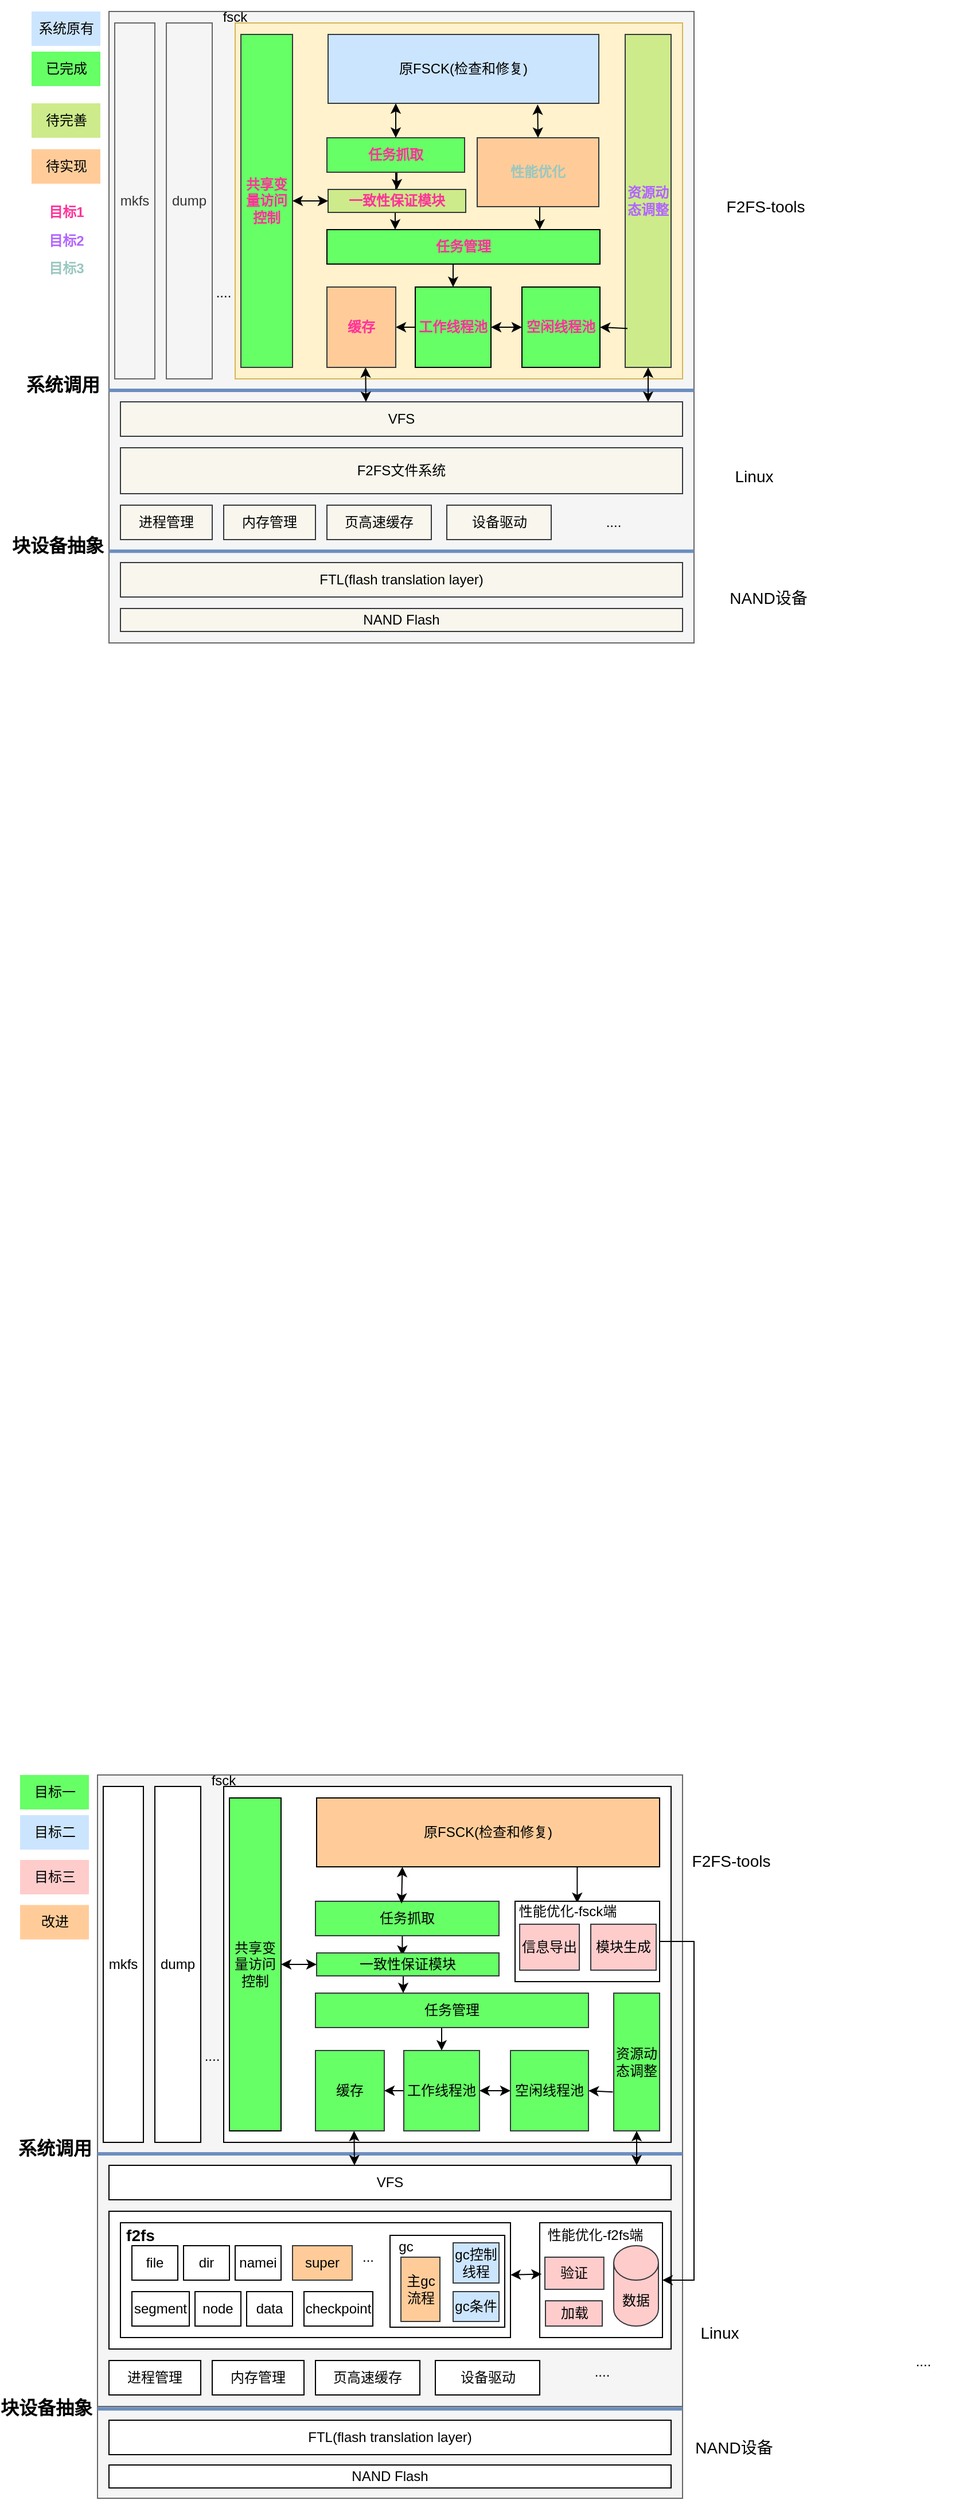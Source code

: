 <mxfile version="21.6.5" type="device">
  <diagram name="第 1 页" id="VTUkEO_UQAFqfw7q6bWO">
    <mxGraphModel dx="1418" dy="-349" grid="0" gridSize="10" guides="1" tooltips="1" connect="1" arrows="1" fold="1" page="1" pageScale="1" pageWidth="827" pageHeight="1169" math="0" shadow="0">
      <root>
        <mxCell id="0" />
        <mxCell id="1" parent="0" />
        <mxCell id="MNF7uUWkkhBH7P5a3Kn4-1" value="" style="rounded=0;whiteSpace=wrap;html=1;fillColor=#f5f5f5;fontColor=#333333;strokeColor=#666666;" parent="1" vertex="1">
          <mxGeometry x="100" y="1675" width="510" height="79" as="geometry" />
        </mxCell>
        <mxCell id="MNF7uUWkkhBH7P5a3Kn4-2" value="" style="rounded=0;whiteSpace=wrap;html=1;fillColor=#f5f5f5;fontColor=#333333;strokeColor=#666666;" parent="1" vertex="1">
          <mxGeometry x="100" y="1204" width="510" height="330" as="geometry" />
        </mxCell>
        <mxCell id="MNF7uUWkkhBH7P5a3Kn4-3" value="" style="rounded=0;whiteSpace=wrap;html=1;fillColor=#f5f5f5;strokeColor=#666666;fontColor=#333333;" parent="1" vertex="1">
          <mxGeometry x="100" y="1534" width="510" height="141" as="geometry" />
        </mxCell>
        <mxCell id="MNF7uUWkkhBH7P5a3Kn4-4" value="NAND Flash" style="rounded=0;whiteSpace=wrap;html=1;fillColor=#f9f7ed;strokeColor=#36393d;" parent="1" vertex="1">
          <mxGeometry x="110" y="1724" width="490" height="20" as="geometry" />
        </mxCell>
        <mxCell id="MNF7uUWkkhBH7P5a3Kn4-5" value="FTL(flash translation layer)" style="rounded=0;whiteSpace=wrap;html=1;fillColor=#f9f7ed;strokeColor=#36393d;" parent="1" vertex="1">
          <mxGeometry x="110" y="1684" width="490" height="30" as="geometry" />
        </mxCell>
        <mxCell id="MNF7uUWkkhBH7P5a3Kn4-6" value="Linux" style="text;html=1;strokeColor=none;fillColor=none;align=center;verticalAlign=middle;whiteSpace=wrap;rounded=0;fontSize=14;labelBorderColor=none;" parent="1" vertex="1">
          <mxGeometry x="630" y="1594" width="65" height="30" as="geometry" />
        </mxCell>
        <mxCell id="MNF7uUWkkhBH7P5a3Kn4-7" value="进程管理" style="rounded=0;whiteSpace=wrap;html=1;fillColor=#f9f7ed;strokeColor=#36393d;" parent="1" vertex="1">
          <mxGeometry x="110" y="1634" width="80" height="30" as="geometry" />
        </mxCell>
        <mxCell id="MNF7uUWkkhBH7P5a3Kn4-8" value="内存管理" style="rounded=0;whiteSpace=wrap;html=1;fillColor=#f9f7ed;strokeColor=#36393d;" parent="1" vertex="1">
          <mxGeometry x="200" y="1634" width="80" height="30" as="geometry" />
        </mxCell>
        <mxCell id="MNF7uUWkkhBH7P5a3Kn4-9" value="页高速缓存" style="rounded=0;whiteSpace=wrap;html=1;fillColor=#f9f7ed;strokeColor=#36393d;" parent="1" vertex="1">
          <mxGeometry x="290" y="1634" width="91" height="30" as="geometry" />
        </mxCell>
        <mxCell id="MNF7uUWkkhBH7P5a3Kn4-10" value="...." style="text;html=1;strokeColor=none;fillColor=none;align=center;verticalAlign=middle;whiteSpace=wrap;rounded=0;" parent="1" vertex="1">
          <mxGeometry x="510" y="1634" width="60" height="30" as="geometry" />
        </mxCell>
        <mxCell id="MNF7uUWkkhBH7P5a3Kn4-11" value="F2FS文件系统" style="rounded=0;whiteSpace=wrap;html=1;fillColor=#f9f7ed;strokeColor=#36393d;" parent="1" vertex="1">
          <mxGeometry x="110" y="1584" width="490" height="40" as="geometry" />
        </mxCell>
        <mxCell id="MNF7uUWkkhBH7P5a3Kn4-12" value="VFS" style="rounded=0;whiteSpace=wrap;html=1;fillColor=#f9f7ed;strokeColor=#36393d;" parent="1" vertex="1">
          <mxGeometry x="110" y="1544" width="490" height="30" as="geometry" />
        </mxCell>
        <mxCell id="MNF7uUWkkhBH7P5a3Kn4-13" value="块设备抽象" style="text;html=1;align=center;verticalAlign=middle;rounded=0;fontSize=16;fontStyle=1" parent="1" vertex="1">
          <mxGeometry x="20" y="1654" width="70" height="30" as="geometry" />
        </mxCell>
        <mxCell id="MNF7uUWkkhBH7P5a3Kn4-14" value="" style="endArrow=none;html=1;rounded=0;exitX=0;exitY=0;exitDx=0;exitDy=0;strokeWidth=3;entryX=1;entryY=0;entryDx=0;entryDy=0;fillColor=#dae8fc;strokeColor=#6c8ebf;fontColor=#fff2cc;" parent="1" target="MNF7uUWkkhBH7P5a3Kn4-3" edge="1">
          <mxGeometry width="50" height="50" relative="1" as="geometry">
            <mxPoint x="100" y="1534" as="sourcePoint" />
            <mxPoint x="500" y="1534" as="targetPoint" />
          </mxGeometry>
        </mxCell>
        <mxCell id="MNF7uUWkkhBH7P5a3Kn4-15" value="&lt;font style=&quot;font-size: 16px;&quot;&gt;&lt;b&gt;系统调用&lt;/b&gt;&lt;/font&gt;" style="text;html=1;strokeColor=none;fillColor=none;align=center;verticalAlign=middle;whiteSpace=wrap;rounded=0;" parent="1" vertex="1">
          <mxGeometry x="25" y="1514" width="70" height="30" as="geometry" />
        </mxCell>
        <mxCell id="MNF7uUWkkhBH7P5a3Kn4-16" value="dump" style="rounded=0;whiteSpace=wrap;html=1;fillColor=#f5f5f5;fontColor=#333333;strokeColor=#666666;" parent="1" vertex="1">
          <mxGeometry x="150" y="1214" width="40" height="310" as="geometry" />
        </mxCell>
        <mxCell id="MNF7uUWkkhBH7P5a3Kn4-17" value="mkfs" style="rounded=0;whiteSpace=wrap;html=1;fillColor=#f5f5f5;fontColor=#333333;strokeColor=#666666;" parent="1" vertex="1">
          <mxGeometry x="105" y="1214" width="35" height="310" as="geometry" />
        </mxCell>
        <mxCell id="MNF7uUWkkhBH7P5a3Kn4-18" value="" style="rounded=0;whiteSpace=wrap;html=1;fillColor=#fff2cc;strokeColor=#d6b656;" parent="1" vertex="1">
          <mxGeometry x="210" y="1214" width="390" height="310" as="geometry" />
        </mxCell>
        <mxCell id="MNF7uUWkkhBH7P5a3Kn4-19" value="...." style="text;html=1;strokeColor=none;fillColor=none;align=center;verticalAlign=middle;whiteSpace=wrap;rounded=0;" parent="1" vertex="1">
          <mxGeometry x="170" y="1434" width="60" height="30" as="geometry" />
        </mxCell>
        <mxCell id="MNF7uUWkkhBH7P5a3Kn4-20" value="fsck" style="text;html=1;strokeColor=none;fillColor=none;align=center;verticalAlign=middle;whiteSpace=wrap;rounded=0;" parent="1" vertex="1">
          <mxGeometry x="180" y="1194" width="60" height="30" as="geometry" />
        </mxCell>
        <mxCell id="MNF7uUWkkhBH7P5a3Kn4-21" value="F2FS-tools" style="text;html=1;strokeColor=none;fillColor=none;align=center;verticalAlign=middle;whiteSpace=wrap;rounded=0;fontSize=14;labelBackgroundColor=default;" parent="1" vertex="1">
          <mxGeometry x="635" y="1359" width="75" height="30" as="geometry" />
        </mxCell>
        <mxCell id="MNF7uUWkkhBH7P5a3Kn4-22" style="edgeStyle=orthogonalEdgeStyle;rounded=0;orthogonalLoop=1;jettySize=auto;html=1;exitX=0.5;exitY=1;exitDx=0;exitDy=0;entryX=0.5;entryY=0;entryDx=0;entryDy=0;" parent="1" source="MNF7uUWkkhBH7P5a3Kn4-23" target="MNF7uUWkkhBH7P5a3Kn4-26" edge="1">
          <mxGeometry relative="1" as="geometry" />
        </mxCell>
        <mxCell id="MNF7uUWkkhBH7P5a3Kn4-23" value="&lt;font color=&quot;#ff3399&quot;&gt;&lt;b&gt;任务管理&lt;/b&gt;&lt;/font&gt;" style="rounded=0;whiteSpace=wrap;html=1;fillColor=#66FF66;" parent="1" vertex="1">
          <mxGeometry x="290" y="1394" width="238" height="30" as="geometry" />
        </mxCell>
        <mxCell id="MNF7uUWkkhBH7P5a3Kn4-24" style="rounded=0;orthogonalLoop=1;jettySize=auto;html=1;entryX=1;entryY=0.5;entryDx=0;entryDy=0;targetPerimeterSpacing=0;startArrow=classic;startFill=1;exitX=0;exitY=0.5;exitDx=0;exitDy=0;" parent="1" source="MNF7uUWkkhBH7P5a3Kn4-28" target="MNF7uUWkkhBH7P5a3Kn4-26" edge="1">
          <mxGeometry relative="1" as="geometry">
            <mxPoint x="630" y="1614" as="sourcePoint" />
            <Array as="points" />
          </mxGeometry>
        </mxCell>
        <mxCell id="MNF7uUWkkhBH7P5a3Kn4-25" style="edgeStyle=orthogonalEdgeStyle;rounded=0;orthogonalLoop=1;jettySize=auto;html=1;exitX=0;exitY=0.5;exitDx=0;exitDy=0;entryX=1;entryY=0.5;entryDx=0;entryDy=0;" parent="1" source="MNF7uUWkkhBH7P5a3Kn4-26" target="MNF7uUWkkhBH7P5a3Kn4-38" edge="1">
          <mxGeometry relative="1" as="geometry" />
        </mxCell>
        <mxCell id="MNF7uUWkkhBH7P5a3Kn4-26" value="&lt;font color=&quot;#ff3399&quot;&gt;&lt;b&gt;工作线程池&lt;/b&gt;&lt;/font&gt;" style="rounded=0;whiteSpace=wrap;html=1;fillColor=#66FF66;" parent="1" vertex="1">
          <mxGeometry x="367" y="1444" width="66" height="70" as="geometry" />
        </mxCell>
        <mxCell id="MNF7uUWkkhBH7P5a3Kn4-27" value="&lt;font color=&quot;#b266ff&quot;&gt;&lt;b&gt;资源动态调整&lt;/b&gt;&lt;/font&gt;" style="rounded=0;whiteSpace=wrap;html=1;fillColor=#cdeb8b;strokeColor=#36393d;" parent="1" vertex="1">
          <mxGeometry x="550" y="1224" width="40" height="290" as="geometry" />
        </mxCell>
        <mxCell id="MNF7uUWkkhBH7P5a3Kn4-28" value="&lt;font color=&quot;#ff3399&quot;&gt;&lt;b&gt;空闲线程池&lt;/b&gt;&lt;/font&gt;" style="rounded=0;whiteSpace=wrap;html=1;fillColor=#66FF66;" parent="1" vertex="1">
          <mxGeometry x="460" y="1444" width="68" height="70" as="geometry" />
        </mxCell>
        <mxCell id="MNF7uUWkkhBH7P5a3Kn4-29" value="&lt;font color=&quot;#ff3399&quot;&gt;&lt;b&gt;共享变量访问控制&lt;/b&gt;&lt;/font&gt;" style="rounded=0;whiteSpace=wrap;html=1;fillColor=#66FF66;strokeColor=#36393d;" parent="1" vertex="1">
          <mxGeometry x="215" y="1224" width="45" height="290" as="geometry" />
        </mxCell>
        <mxCell id="MNF7uUWkkhBH7P5a3Kn4-30" value="原FSCK(检查和修复)" style="rounded=0;whiteSpace=wrap;html=1;fillColor=#cce5ff;strokeColor=#36393d;" parent="1" vertex="1">
          <mxGeometry x="291" y="1224" width="236" height="60" as="geometry" />
        </mxCell>
        <mxCell id="MNF7uUWkkhBH7P5a3Kn4-31" style="edgeStyle=orthogonalEdgeStyle;rounded=0;orthogonalLoop=1;jettySize=auto;html=1;exitX=0.5;exitY=1;exitDx=0;exitDy=0;" parent="1" source="MNF7uUWkkhBH7P5a3Kn4-33" target="MNF7uUWkkhBH7P5a3Kn4-35" edge="1">
          <mxGeometry relative="1" as="geometry" />
        </mxCell>
        <mxCell id="MNF7uUWkkhBH7P5a3Kn4-32" style="edgeStyle=orthogonalEdgeStyle;rounded=0;orthogonalLoop=1;jettySize=auto;html=1;exitX=0.5;exitY=1;exitDx=0;exitDy=0;entryX=0.5;entryY=0;entryDx=0;entryDy=0;" parent="1" source="MNF7uUWkkhBH7P5a3Kn4-33" target="MNF7uUWkkhBH7P5a3Kn4-35" edge="1">
          <mxGeometry relative="1" as="geometry" />
        </mxCell>
        <mxCell id="MNF7uUWkkhBH7P5a3Kn4-33" value="&lt;font color=&quot;#ff3399&quot;&gt;&lt;b&gt;任务抓取&lt;/b&gt;&lt;/font&gt;" style="rounded=0;whiteSpace=wrap;html=1;fillColor=#66FF66;strokeColor=#36393d;gradientColor=none;" parent="1" vertex="1">
          <mxGeometry x="290" y="1314" width="120" height="30" as="geometry" />
        </mxCell>
        <mxCell id="MNF7uUWkkhBH7P5a3Kn4-34" style="edgeStyle=orthogonalEdgeStyle;rounded=0;orthogonalLoop=1;jettySize=auto;html=1;exitX=0.5;exitY=1;exitDx=0;exitDy=0;entryX=0.25;entryY=0;entryDx=0;entryDy=0;" parent="1" source="MNF7uUWkkhBH7P5a3Kn4-35" target="MNF7uUWkkhBH7P5a3Kn4-23" edge="1">
          <mxGeometry relative="1" as="geometry" />
        </mxCell>
        <mxCell id="MNF7uUWkkhBH7P5a3Kn4-35" value="&lt;font color=&quot;#ff3399&quot;&gt;&lt;b&gt;一致性保证模块&lt;/b&gt;&lt;/font&gt;" style="rounded=0;whiteSpace=wrap;html=1;fillColor=#cdeb8b;strokeColor=#36393d;" parent="1" vertex="1">
          <mxGeometry x="291" y="1359" width="120" height="20" as="geometry" />
        </mxCell>
        <mxCell id="MNF7uUWkkhBH7P5a3Kn4-36" style="edgeStyle=orthogonalEdgeStyle;rounded=0;orthogonalLoop=1;jettySize=auto;html=1;exitX=0.5;exitY=1;exitDx=0;exitDy=0;entryX=0.75;entryY=0;entryDx=0;entryDy=0;" parent="1" edge="1">
          <mxGeometry relative="1" as="geometry">
            <mxPoint x="481" y="1374" as="sourcePoint" />
            <mxPoint x="475.5" y="1394" as="targetPoint" />
          </mxGeometry>
        </mxCell>
        <mxCell id="MNF7uUWkkhBH7P5a3Kn4-37" value="&lt;b style=&quot;&quot;&gt;&lt;font color=&quot;#9ac7bf&quot;&gt;性能优化&lt;/font&gt;&lt;/b&gt;" style="rounded=0;whiteSpace=wrap;html=1;fillColor=#ffcc99;strokeColor=#36393d;" parent="1" vertex="1">
          <mxGeometry x="421" y="1314" width="106" height="60" as="geometry" />
        </mxCell>
        <mxCell id="MNF7uUWkkhBH7P5a3Kn4-38" value="&lt;b style=&quot;&quot;&gt;&lt;font color=&quot;#ff3399&quot;&gt;缓存&lt;/font&gt;&lt;/b&gt;" style="rounded=0;whiteSpace=wrap;html=1;fillColor=#ffcc99;strokeColor=#36393d;" parent="1" vertex="1">
          <mxGeometry x="290" y="1444" width="60" height="70" as="geometry" />
        </mxCell>
        <mxCell id="MNF7uUWkkhBH7P5a3Kn4-39" value="" style="endArrow=classic;startArrow=classic;html=1;rounded=0;exitX=0.5;exitY=0;exitDx=0;exitDy=0;" parent="1" source="MNF7uUWkkhBH7P5a3Kn4-33" edge="1">
          <mxGeometry width="50" height="50" relative="1" as="geometry">
            <mxPoint x="300" y="1344" as="sourcePoint" />
            <mxPoint x="350" y="1284" as="targetPoint" />
          </mxGeometry>
        </mxCell>
        <mxCell id="MNF7uUWkkhBH7P5a3Kn4-40" value="" style="endArrow=classic;startArrow=classic;html=1;rounded=0;exitX=0.774;exitY=1.017;exitDx=0;exitDy=0;entryX=0.5;entryY=0;entryDx=0;entryDy=0;exitPerimeter=0;" parent="1" source="MNF7uUWkkhBH7P5a3Kn4-30" target="MNF7uUWkkhBH7P5a3Kn4-37" edge="1">
          <mxGeometry width="50" height="50" relative="1" as="geometry">
            <mxPoint x="360" y="1334" as="sourcePoint" />
            <mxPoint x="360" y="1304" as="targetPoint" />
          </mxGeometry>
        </mxCell>
        <mxCell id="MNF7uUWkkhBH7P5a3Kn4-41" value="" style="endArrow=classic;html=1;rounded=0;entryX=1;entryY=0.5;entryDx=0;entryDy=0;exitX=0.05;exitY=0.883;exitDx=0;exitDy=0;exitPerimeter=0;" parent="1" source="MNF7uUWkkhBH7P5a3Kn4-27" target="MNF7uUWkkhBH7P5a3Kn4-28" edge="1">
          <mxGeometry width="50" height="50" relative="1" as="geometry">
            <mxPoint x="550" y="1474" as="sourcePoint" />
            <mxPoint x="600" y="1424" as="targetPoint" />
          </mxGeometry>
        </mxCell>
        <mxCell id="MNF7uUWkkhBH7P5a3Kn4-42" value="" style="endArrow=classic;startArrow=classic;html=1;rounded=0;" parent="1" source="MNF7uUWkkhBH7P5a3Kn4-27" edge="1">
          <mxGeometry width="50" height="50" relative="1" as="geometry">
            <mxPoint x="484" y="1295" as="sourcePoint" />
            <mxPoint x="570" y="1544" as="targetPoint" />
          </mxGeometry>
        </mxCell>
        <mxCell id="MNF7uUWkkhBH7P5a3Kn4-43" value="" style="endArrow=classic;startArrow=classic;html=1;rounded=0;" parent="1" edge="1">
          <mxGeometry width="50" height="50" relative="1" as="geometry">
            <mxPoint x="323.66" y="1514" as="sourcePoint" />
            <mxPoint x="324" y="1544" as="targetPoint" />
          </mxGeometry>
        </mxCell>
        <mxCell id="MNF7uUWkkhBH7P5a3Kn4-44" value="设备驱动" style="rounded=0;whiteSpace=wrap;html=1;fillColor=#f9f7ed;strokeColor=#36393d;" parent="1" vertex="1">
          <mxGeometry x="394.5" y="1634" width="91" height="30" as="geometry" />
        </mxCell>
        <mxCell id="MNF7uUWkkhBH7P5a3Kn4-45" value="" style="endArrow=classic;startArrow=classic;html=1;rounded=0;exitX=1;exitY=0.5;exitDx=0;exitDy=0;" parent="1" source="MNF7uUWkkhBH7P5a3Kn4-29" target="MNF7uUWkkhBH7P5a3Kn4-35" edge="1">
          <mxGeometry width="50" height="50" relative="1" as="geometry">
            <mxPoint x="260" y="1374" as="sourcePoint" />
            <mxPoint x="310" y="1324" as="targetPoint" />
          </mxGeometry>
        </mxCell>
        <mxCell id="MNF7uUWkkhBH7P5a3Kn4-46" value="" style="endArrow=none;html=1;rounded=0;exitX=0;exitY=0;exitDx=0;exitDy=0;strokeWidth=3;entryX=1;entryY=0;entryDx=0;entryDy=0;fillColor=#dae8fc;strokeColor=#6c8ebf;" parent="1" edge="1">
          <mxGeometry width="50" height="50" relative="1" as="geometry">
            <mxPoint x="100" y="1674.17" as="sourcePoint" />
            <mxPoint x="610" y="1674.17" as="targetPoint" />
          </mxGeometry>
        </mxCell>
        <mxCell id="MNF7uUWkkhBH7P5a3Kn4-47" value="NAND设备" style="text;html=1;strokeColor=none;fillColor=none;align=center;verticalAlign=middle;whiteSpace=wrap;rounded=0;fontSize=14;labelBorderColor=none;" parent="1" vertex="1">
          <mxGeometry x="640" y="1699.5" width="70" height="30" as="geometry" />
        </mxCell>
        <mxCell id="MNF7uUWkkhBH7P5a3Kn4-48" value="系统原有" style="rounded=0;whiteSpace=wrap;html=1;fillColor=#cce5ff;labelBorderColor=none;strokeColor=none;" parent="1" vertex="1">
          <mxGeometry x="32.5" y="1204" width="60" height="30" as="geometry" />
        </mxCell>
        <mxCell id="MNF7uUWkkhBH7P5a3Kn4-49" value="已完成" style="rounded=0;whiteSpace=wrap;html=1;fillColor=#66ff66;labelBorderColor=none;strokeColor=none;" parent="1" vertex="1">
          <mxGeometry x="32.5" y="1239" width="60" height="30" as="geometry" />
        </mxCell>
        <mxCell id="MNF7uUWkkhBH7P5a3Kn4-50" value="待完善" style="rounded=0;whiteSpace=wrap;html=1;fillColor=#cdeb8b;labelBorderColor=none;strokeColor=none;" parent="1" vertex="1">
          <mxGeometry x="32.5" y="1284" width="60" height="30" as="geometry" />
        </mxCell>
        <mxCell id="MNF7uUWkkhBH7P5a3Kn4-51" value="待实现" style="rounded=0;whiteSpace=wrap;html=1;fillColor=#ffcc99;labelBorderColor=none;strokeColor=none;" parent="1" vertex="1">
          <mxGeometry x="32.5" y="1324" width="60" height="30" as="geometry" />
        </mxCell>
        <mxCell id="MNF7uUWkkhBH7P5a3Kn4-52" value="&lt;font color=&quot;#ff3399&quot;&gt;&lt;b&gt;目标1&lt;/b&gt;&lt;/font&gt;" style="text;html=1;strokeColor=none;fillColor=none;align=center;verticalAlign=middle;whiteSpace=wrap;rounded=0;" parent="1" vertex="1">
          <mxGeometry x="33" y="1364" width="60" height="30" as="geometry" />
        </mxCell>
        <mxCell id="MNF7uUWkkhBH7P5a3Kn4-53" value="&lt;b style=&quot;&quot;&gt;&lt;font color=&quot;#b266ff&quot;&gt;目标2&lt;/font&gt;&lt;/b&gt;" style="text;html=1;strokeColor=none;fillColor=none;align=center;verticalAlign=middle;whiteSpace=wrap;rounded=0;" parent="1" vertex="1">
          <mxGeometry x="33" y="1389" width="60" height="30" as="geometry" />
        </mxCell>
        <mxCell id="MNF7uUWkkhBH7P5a3Kn4-54" value="&lt;b style=&quot;&quot;&gt;&lt;font color=&quot;#9ac7bf&quot;&gt;目标3&lt;/font&gt;&lt;/b&gt;" style="text;html=1;strokeColor=none;fillColor=none;align=center;verticalAlign=middle;whiteSpace=wrap;rounded=0;" parent="1" vertex="1">
          <mxGeometry x="32.5" y="1413" width="60" height="30" as="geometry" />
        </mxCell>
        <mxCell id="N-qbP-aM9RmU7g5ffJJw-2" value="" style="rounded=0;whiteSpace=wrap;html=1;fillColor=#f5f5f5;fontColor=#333333;strokeColor=#666666;" vertex="1" parent="1">
          <mxGeometry x="90" y="3211" width="510" height="159" as="geometry" />
        </mxCell>
        <mxCell id="N-qbP-aM9RmU7g5ffJJw-3" value="" style="rounded=0;whiteSpace=wrap;html=1;fillColor=#f5f5f5;fontColor=#333333;strokeColor=#666666;" vertex="1" parent="1">
          <mxGeometry x="90" y="2740" width="510" height="330" as="geometry" />
        </mxCell>
        <mxCell id="N-qbP-aM9RmU7g5ffJJw-4" value="" style="rounded=0;whiteSpace=wrap;html=1;fillColor=#f5f5f5;strokeColor=#666666;fontColor=#333333;" vertex="1" parent="1">
          <mxGeometry x="90" y="3070" width="510" height="220" as="geometry" />
        </mxCell>
        <mxCell id="N-qbP-aM9RmU7g5ffJJw-5" value="NAND Flash" style="rounded=0;whiteSpace=wrap;html=1;" vertex="1" parent="1">
          <mxGeometry x="100" y="3341" width="490" height="20" as="geometry" />
        </mxCell>
        <mxCell id="N-qbP-aM9RmU7g5ffJJw-6" value="FTL(flash translation layer)" style="rounded=0;whiteSpace=wrap;html=1;" vertex="1" parent="1">
          <mxGeometry x="100" y="3302" width="490" height="30" as="geometry" />
        </mxCell>
        <mxCell id="N-qbP-aM9RmU7g5ffJJw-7" value="Linux" style="text;html=1;strokeColor=none;fillColor=none;align=center;verticalAlign=middle;whiteSpace=wrap;rounded=0;fontSize=14;labelBorderColor=none;" vertex="1" parent="1">
          <mxGeometry x="600" y="3211" width="65" height="30" as="geometry" />
        </mxCell>
        <mxCell id="N-qbP-aM9RmU7g5ffJJw-8" value="进程管理" style="rounded=0;whiteSpace=wrap;html=1;" vertex="1" parent="1">
          <mxGeometry x="100" y="3250" width="80" height="30" as="geometry" />
        </mxCell>
        <mxCell id="N-qbP-aM9RmU7g5ffJJw-9" value="内存管理" style="rounded=0;whiteSpace=wrap;html=1;" vertex="1" parent="1">
          <mxGeometry x="190" y="3250" width="80" height="30" as="geometry" />
        </mxCell>
        <mxCell id="N-qbP-aM9RmU7g5ffJJw-10" value="页高速缓存" style="rounded=0;whiteSpace=wrap;html=1;" vertex="1" parent="1">
          <mxGeometry x="280" y="3250" width="91" height="30" as="geometry" />
        </mxCell>
        <mxCell id="N-qbP-aM9RmU7g5ffJJw-11" value="...." style="text;html=1;strokeColor=none;fillColor=none;align=center;verticalAlign=middle;whiteSpace=wrap;rounded=0;" vertex="1" parent="1">
          <mxGeometry x="500" y="3245" width="60" height="30" as="geometry" />
        </mxCell>
        <mxCell id="N-qbP-aM9RmU7g5ffJJw-12" value="" style="rounded=0;whiteSpace=wrap;html=1;" vertex="1" parent="1">
          <mxGeometry x="100" y="3120" width="490" height="120" as="geometry" />
        </mxCell>
        <mxCell id="N-qbP-aM9RmU7g5ffJJw-13" value="VFS" style="rounded=0;whiteSpace=wrap;html=1;" vertex="1" parent="1">
          <mxGeometry x="100" y="3080" width="490" height="30" as="geometry" />
        </mxCell>
        <mxCell id="N-qbP-aM9RmU7g5ffJJw-14" value="块设备抽象" style="text;html=1;align=center;verticalAlign=middle;rounded=0;fontSize=16;fontStyle=1" vertex="1" parent="1">
          <mxGeometry x="10" y="3275.5" width="70" height="30" as="geometry" />
        </mxCell>
        <mxCell id="N-qbP-aM9RmU7g5ffJJw-15" value="" style="endArrow=none;html=1;rounded=0;exitX=0;exitY=0;exitDx=0;exitDy=0;strokeWidth=3;entryX=1;entryY=0;entryDx=0;entryDy=0;fillColor=#dae8fc;strokeColor=#6c8ebf;fontColor=#fff2cc;" edge="1" parent="1" target="N-qbP-aM9RmU7g5ffJJw-4">
          <mxGeometry width="50" height="50" relative="1" as="geometry">
            <mxPoint x="90" y="3070" as="sourcePoint" />
            <mxPoint x="490" y="3070" as="targetPoint" />
          </mxGeometry>
        </mxCell>
        <mxCell id="N-qbP-aM9RmU7g5ffJJw-16" value="&lt;font style=&quot;font-size: 16px;&quot;&gt;&lt;b&gt;系统调用&lt;/b&gt;&lt;/font&gt;" style="text;html=1;strokeColor=none;fillColor=none;align=center;verticalAlign=middle;whiteSpace=wrap;rounded=0;" vertex="1" parent="1">
          <mxGeometry x="17.5" y="3050" width="70" height="30" as="geometry" />
        </mxCell>
        <mxCell id="N-qbP-aM9RmU7g5ffJJw-17" value="dump" style="rounded=0;whiteSpace=wrap;html=1;" vertex="1" parent="1">
          <mxGeometry x="140" y="2750" width="40" height="310" as="geometry" />
        </mxCell>
        <mxCell id="N-qbP-aM9RmU7g5ffJJw-18" value="mkfs" style="rounded=0;whiteSpace=wrap;html=1;" vertex="1" parent="1">
          <mxGeometry x="95" y="2750" width="35" height="310" as="geometry" />
        </mxCell>
        <mxCell id="N-qbP-aM9RmU7g5ffJJw-19" value="" style="rounded=0;whiteSpace=wrap;html=1;" vertex="1" parent="1">
          <mxGeometry x="200" y="2750" width="390" height="310" as="geometry" />
        </mxCell>
        <mxCell id="N-qbP-aM9RmU7g5ffJJw-20" value="...." style="text;html=1;strokeColor=none;fillColor=none;align=center;verticalAlign=middle;whiteSpace=wrap;rounded=0;" vertex="1" parent="1">
          <mxGeometry x="160" y="2970" width="60" height="30" as="geometry" />
        </mxCell>
        <mxCell id="N-qbP-aM9RmU7g5ffJJw-21" value="fsck" style="text;html=1;strokeColor=none;fillColor=none;align=center;verticalAlign=middle;whiteSpace=wrap;rounded=0;" vertex="1" parent="1">
          <mxGeometry x="170" y="2730" width="60" height="30" as="geometry" />
        </mxCell>
        <mxCell id="N-qbP-aM9RmU7g5ffJJw-22" value="F2FS-tools" style="text;html=1;strokeColor=none;fillColor=none;align=center;verticalAlign=middle;whiteSpace=wrap;rounded=0;fontSize=14;labelBackgroundColor=default;" vertex="1" parent="1">
          <mxGeometry x="605" y="2800" width="75" height="30" as="geometry" />
        </mxCell>
        <mxCell id="N-qbP-aM9RmU7g5ffJJw-23" style="edgeStyle=orthogonalEdgeStyle;rounded=0;orthogonalLoop=1;jettySize=auto;html=1;exitX=0.5;exitY=1;exitDx=0;exitDy=0;entryX=0.5;entryY=0;entryDx=0;entryDy=0;" edge="1" parent="1" source="N-qbP-aM9RmU7g5ffJJw-24" target="N-qbP-aM9RmU7g5ffJJw-27">
          <mxGeometry relative="1" as="geometry" />
        </mxCell>
        <mxCell id="N-qbP-aM9RmU7g5ffJJw-24" value="任务管理" style="rounded=0;whiteSpace=wrap;html=1;fillColor=#66ff66;strokeColor=#36393d;" vertex="1" parent="1">
          <mxGeometry x="280" y="2930" width="238" height="30" as="geometry" />
        </mxCell>
        <mxCell id="N-qbP-aM9RmU7g5ffJJw-25" style="rounded=0;orthogonalLoop=1;jettySize=auto;html=1;entryX=1;entryY=0.5;entryDx=0;entryDy=0;targetPerimeterSpacing=0;startArrow=classic;startFill=1;exitX=0;exitY=0.5;exitDx=0;exitDy=0;" edge="1" parent="1" source="N-qbP-aM9RmU7g5ffJJw-29" target="N-qbP-aM9RmU7g5ffJJw-27">
          <mxGeometry relative="1" as="geometry">
            <mxPoint x="620" y="3150" as="sourcePoint" />
            <Array as="points" />
          </mxGeometry>
        </mxCell>
        <mxCell id="N-qbP-aM9RmU7g5ffJJw-26" style="edgeStyle=orthogonalEdgeStyle;rounded=0;orthogonalLoop=1;jettySize=auto;html=1;exitX=0;exitY=0.5;exitDx=0;exitDy=0;entryX=1;entryY=0.5;entryDx=0;entryDy=0;" edge="1" parent="1" source="N-qbP-aM9RmU7g5ffJJw-27" target="N-qbP-aM9RmU7g5ffJJw-39">
          <mxGeometry relative="1" as="geometry" />
        </mxCell>
        <mxCell id="N-qbP-aM9RmU7g5ffJJw-27" value="工作线程池" style="rounded=0;whiteSpace=wrap;html=1;fillColor=#66ff66;strokeColor=#36393d;" vertex="1" parent="1">
          <mxGeometry x="357" y="2980" width="66" height="70" as="geometry" />
        </mxCell>
        <mxCell id="N-qbP-aM9RmU7g5ffJJw-28" value="资源动态调整" style="rounded=0;whiteSpace=wrap;html=1;fillColor=#66ff66;strokeColor=#36393d;" vertex="1" parent="1">
          <mxGeometry x="540" y="2930" width="40" height="120" as="geometry" />
        </mxCell>
        <mxCell id="N-qbP-aM9RmU7g5ffJJw-29" value="空闲线程池" style="rounded=0;whiteSpace=wrap;html=1;fillColor=#66ff66;strokeColor=#36393d;" vertex="1" parent="1">
          <mxGeometry x="450" y="2980" width="68" height="70" as="geometry" />
        </mxCell>
        <mxCell id="N-qbP-aM9RmU7g5ffJJw-30" value="共享变量访问控制" style="rounded=0;whiteSpace=wrap;html=1;fillColor=#66ff66;strokeColor=default;" vertex="1" parent="1">
          <mxGeometry x="205" y="2760" width="45" height="290" as="geometry" />
        </mxCell>
        <mxCell id="N-qbP-aM9RmU7g5ffJJw-79" style="edgeStyle=orthogonalEdgeStyle;rounded=0;orthogonalLoop=1;jettySize=auto;html=1;exitX=0.774;exitY=0.97;exitDx=0;exitDy=0;entryX=0.43;entryY=0.021;entryDx=0;entryDy=0;entryPerimeter=0;exitPerimeter=0;" edge="1" parent="1" source="N-qbP-aM9RmU7g5ffJJw-31" target="N-qbP-aM9RmU7g5ffJJw-38">
          <mxGeometry relative="1" as="geometry" />
        </mxCell>
        <mxCell id="N-qbP-aM9RmU7g5ffJJw-31" value="原FSCK(检查和修复)" style="rounded=0;whiteSpace=wrap;html=1;fillColor=#ffcc99;strokeColor=default;" vertex="1" parent="1">
          <mxGeometry x="281" y="2760" width="299" height="60" as="geometry" />
        </mxCell>
        <mxCell id="N-qbP-aM9RmU7g5ffJJw-81" style="edgeStyle=orthogonalEdgeStyle;rounded=0;orthogonalLoop=1;jettySize=auto;html=1;exitX=0.5;exitY=1;exitDx=0;exitDy=0;entryX=0.47;entryY=0.124;entryDx=0;entryDy=0;entryPerimeter=0;" edge="1" parent="1" source="N-qbP-aM9RmU7g5ffJJw-34" target="N-qbP-aM9RmU7g5ffJJw-36">
          <mxGeometry relative="1" as="geometry" />
        </mxCell>
        <mxCell id="N-qbP-aM9RmU7g5ffJJw-34" value="任务抓取" style="rounded=0;whiteSpace=wrap;html=1;fillColor=#66ff66;strokeColor=#36393d;" vertex="1" parent="1">
          <mxGeometry x="280" y="2850" width="160" height="30" as="geometry" />
        </mxCell>
        <mxCell id="N-qbP-aM9RmU7g5ffJJw-35" style="edgeStyle=orthogonalEdgeStyle;rounded=0;orthogonalLoop=1;jettySize=auto;html=1;exitX=0.5;exitY=1;exitDx=0;exitDy=0;entryX=0.25;entryY=0;entryDx=0;entryDy=0;" edge="1" parent="1">
          <mxGeometry relative="1" as="geometry">
            <mxPoint x="377.5" y="2915" as="sourcePoint" />
            <mxPoint x="356.5" y="2930" as="targetPoint" />
          </mxGeometry>
        </mxCell>
        <mxCell id="N-qbP-aM9RmU7g5ffJJw-36" value="一致性保证模块" style="rounded=0;whiteSpace=wrap;html=1;fillColor=#66ff66;strokeColor=#36393d;" vertex="1" parent="1">
          <mxGeometry x="281" y="2895" width="159" height="20" as="geometry" />
        </mxCell>
        <mxCell id="N-qbP-aM9RmU7g5ffJJw-82" style="edgeStyle=orthogonalEdgeStyle;rounded=0;orthogonalLoop=1;jettySize=auto;html=1;exitX=1;exitY=0.5;exitDx=0;exitDy=0;" edge="1" parent="1" source="N-qbP-aM9RmU7g5ffJJw-38" target="N-qbP-aM9RmU7g5ffJJw-64">
          <mxGeometry relative="1" as="geometry">
            <Array as="points">
              <mxPoint x="610" y="2885" />
              <mxPoint x="610" y="3180" />
            </Array>
          </mxGeometry>
        </mxCell>
        <mxCell id="N-qbP-aM9RmU7g5ffJJw-38" value="" style="rounded=0;whiteSpace=wrap;html=1;" vertex="1" parent="1">
          <mxGeometry x="454" y="2850" width="126" height="70" as="geometry" />
        </mxCell>
        <mxCell id="N-qbP-aM9RmU7g5ffJJw-39" value="缓存" style="rounded=0;whiteSpace=wrap;html=1;fillColor=#66ff66;strokeColor=#36393d;" vertex="1" parent="1">
          <mxGeometry x="280" y="2980" width="60" height="70" as="geometry" />
        </mxCell>
        <mxCell id="N-qbP-aM9RmU7g5ffJJw-40" value="" style="endArrow=classic;startArrow=classic;html=1;rounded=0;exitX=0.469;exitY=0.066;exitDx=0;exitDy=0;entryX=0.25;entryY=1;entryDx=0;entryDy=0;exitPerimeter=0;" edge="1" parent="1" source="N-qbP-aM9RmU7g5ffJJw-34" target="N-qbP-aM9RmU7g5ffJJw-31">
          <mxGeometry width="50" height="50" relative="1" as="geometry">
            <mxPoint x="290" y="2880" as="sourcePoint" />
            <mxPoint x="340" y="2820" as="targetPoint" />
          </mxGeometry>
        </mxCell>
        <mxCell id="N-qbP-aM9RmU7g5ffJJw-42" value="" style="endArrow=classic;html=1;rounded=0;entryX=1;entryY=0.5;entryDx=0;entryDy=0;exitX=-0.019;exitY=0.718;exitDx=0;exitDy=0;exitPerimeter=0;" edge="1" parent="1" source="N-qbP-aM9RmU7g5ffJJw-28" target="N-qbP-aM9RmU7g5ffJJw-29">
          <mxGeometry width="50" height="50" relative="1" as="geometry">
            <mxPoint x="540" y="3020" as="sourcePoint" />
            <mxPoint x="590" y="2960" as="targetPoint" />
          </mxGeometry>
        </mxCell>
        <mxCell id="N-qbP-aM9RmU7g5ffJJw-43" value="" style="endArrow=classic;startArrow=classic;html=1;rounded=0;" edge="1" parent="1" source="N-qbP-aM9RmU7g5ffJJw-28">
          <mxGeometry width="50" height="50" relative="1" as="geometry">
            <mxPoint x="474" y="2831" as="sourcePoint" />
            <mxPoint x="560" y="3080" as="targetPoint" />
          </mxGeometry>
        </mxCell>
        <mxCell id="N-qbP-aM9RmU7g5ffJJw-44" value="" style="endArrow=classic;startArrow=classic;html=1;rounded=0;" edge="1" parent="1">
          <mxGeometry width="50" height="50" relative="1" as="geometry">
            <mxPoint x="313.66" y="3050" as="sourcePoint" />
            <mxPoint x="314" y="3080" as="targetPoint" />
          </mxGeometry>
        </mxCell>
        <mxCell id="N-qbP-aM9RmU7g5ffJJw-45" value="设备驱动" style="rounded=0;whiteSpace=wrap;html=1;" vertex="1" parent="1">
          <mxGeometry x="384.5" y="3250" width="91" height="30" as="geometry" />
        </mxCell>
        <mxCell id="N-qbP-aM9RmU7g5ffJJw-46" value="" style="endArrow=classic;startArrow=classic;html=1;rounded=0;exitX=1;exitY=0.5;exitDx=0;exitDy=0;" edge="1" parent="1" source="N-qbP-aM9RmU7g5ffJJw-30" target="N-qbP-aM9RmU7g5ffJJw-36">
          <mxGeometry width="50" height="50" relative="1" as="geometry">
            <mxPoint x="250" y="2910" as="sourcePoint" />
            <mxPoint x="300" y="2860" as="targetPoint" />
          </mxGeometry>
        </mxCell>
        <mxCell id="N-qbP-aM9RmU7g5ffJJw-47" value="" style="endArrow=none;html=1;rounded=0;exitX=0;exitY=0;exitDx=0;exitDy=0;strokeWidth=3;entryX=1;entryY=0;entryDx=0;entryDy=0;fillColor=#dae8fc;strokeColor=#6c8ebf;" edge="1" parent="1">
          <mxGeometry width="50" height="50" relative="1" as="geometry">
            <mxPoint x="90" y="3292.17" as="sourcePoint" />
            <mxPoint x="600" y="3292.17" as="targetPoint" />
          </mxGeometry>
        </mxCell>
        <mxCell id="N-qbP-aM9RmU7g5ffJJw-48" value="NAND设备" style="text;html=1;strokeColor=none;fillColor=none;align=center;verticalAlign=middle;whiteSpace=wrap;rounded=0;fontSize=14;labelBorderColor=none;" vertex="1" parent="1">
          <mxGeometry x="610" y="3311" width="70" height="30" as="geometry" />
        </mxCell>
        <mxCell id="N-qbP-aM9RmU7g5ffJJw-49" value="目标一" style="rounded=0;whiteSpace=wrap;html=1;fillColor=#66ff66;labelBorderColor=none;strokeColor=none;" vertex="1" parent="1">
          <mxGeometry x="22.5" y="2740" width="60" height="30" as="geometry" />
        </mxCell>
        <mxCell id="N-qbP-aM9RmU7g5ffJJw-50" value="目标三" style="rounded=0;whiteSpace=wrap;html=1;fillColor=#ffcccc;labelBorderColor=none;strokeColor=none;" vertex="1" parent="1">
          <mxGeometry x="22.5" y="2814" width="60" height="30" as="geometry" />
        </mxCell>
        <mxCell id="N-qbP-aM9RmU7g5ffJJw-51" value="目标二" style="rounded=0;whiteSpace=wrap;html=1;fillColor=#cce5ff;labelBorderColor=none;strokeColor=none;" vertex="1" parent="1">
          <mxGeometry x="22.5" y="2775" width="60" height="30" as="geometry" />
        </mxCell>
        <mxCell id="N-qbP-aM9RmU7g5ffJJw-58" value="" style="rounded=0;whiteSpace=wrap;html=1;" vertex="1" parent="1">
          <mxGeometry x="110" y="3130" width="340" height="100" as="geometry" />
        </mxCell>
        <mxCell id="N-qbP-aM9RmU7g5ffJJw-64" value="" style="rounded=0;whiteSpace=wrap;html=1;" vertex="1" parent="1">
          <mxGeometry x="475.5" y="3130" width="107" height="100" as="geometry" />
        </mxCell>
        <mxCell id="N-qbP-aM9RmU7g5ffJJw-56" value="segment" style="rounded=0;whiteSpace=wrap;html=1;" vertex="1" parent="1">
          <mxGeometry x="120" y="3190" width="50" height="30" as="geometry" />
        </mxCell>
        <mxCell id="N-qbP-aM9RmU7g5ffJJw-59" value="node" style="rounded=0;whiteSpace=wrap;html=1;" vertex="1" parent="1">
          <mxGeometry x="175" y="3190" width="40" height="30" as="geometry" />
        </mxCell>
        <mxCell id="N-qbP-aM9RmU7g5ffJJw-60" value="...." style="text;html=1;strokeColor=none;fillColor=none;align=center;verticalAlign=middle;whiteSpace=wrap;rounded=0;" vertex="1" parent="1">
          <mxGeometry x="780" y="3235.5" width="60" height="30" as="geometry" />
        </mxCell>
        <mxCell id="N-qbP-aM9RmU7g5ffJJw-62" value="data" style="rounded=0;whiteSpace=wrap;html=1;" vertex="1" parent="1">
          <mxGeometry x="220" y="3190" width="40" height="30" as="geometry" />
        </mxCell>
        <mxCell id="N-qbP-aM9RmU7g5ffJJw-63" value="super" style="rounded=0;whiteSpace=wrap;html=1;fillColor=#ffcc99;strokeColor=#36393d;" vertex="1" parent="1">
          <mxGeometry x="260" y="3150" width="52" height="30" as="geometry" />
        </mxCell>
        <mxCell id="N-qbP-aM9RmU7g5ffJJw-65" value="file" style="rounded=0;whiteSpace=wrap;html=1;" vertex="1" parent="1">
          <mxGeometry x="120" y="3150" width="40" height="30" as="geometry" />
        </mxCell>
        <mxCell id="N-qbP-aM9RmU7g5ffJJw-67" value="dir" style="rounded=0;whiteSpace=wrap;html=1;" vertex="1" parent="1">
          <mxGeometry x="165" y="3150" width="40" height="30" as="geometry" />
        </mxCell>
        <mxCell id="N-qbP-aM9RmU7g5ffJJw-68" value="namei" style="rounded=0;whiteSpace=wrap;html=1;" vertex="1" parent="1">
          <mxGeometry x="210" y="3150" width="40" height="30" as="geometry" />
        </mxCell>
        <mxCell id="N-qbP-aM9RmU7g5ffJJw-72" value="checkpoint" style="rounded=0;whiteSpace=wrap;html=1;" vertex="1" parent="1">
          <mxGeometry x="270" y="3190" width="60" height="30" as="geometry" />
        </mxCell>
        <mxCell id="N-qbP-aM9RmU7g5ffJJw-73" value="" style="rounded=0;whiteSpace=wrap;html=1;" vertex="1" parent="1">
          <mxGeometry x="345" y="3141" width="100" height="80" as="geometry" />
        </mxCell>
        <mxCell id="N-qbP-aM9RmU7g5ffJJw-74" value="..." style="text;html=1;strokeColor=none;fillColor=none;align=center;verticalAlign=middle;whiteSpace=wrap;rounded=0;" vertex="1" parent="1">
          <mxGeometry x="296" y="3145" width="60" height="30" as="geometry" />
        </mxCell>
        <mxCell id="N-qbP-aM9RmU7g5ffJJw-75" value="gc" style="text;html=1;strokeColor=none;fillColor=none;align=center;verticalAlign=middle;whiteSpace=wrap;rounded=0;" vertex="1" parent="1">
          <mxGeometry x="328.5" y="3136" width="60" height="30" as="geometry" />
        </mxCell>
        <mxCell id="N-qbP-aM9RmU7g5ffJJw-78" value="信息导出" style="rounded=0;whiteSpace=wrap;html=1;fillColor=#ffcccc;strokeColor=#36393d;" vertex="1" parent="1">
          <mxGeometry x="458" y="2870" width="52" height="40" as="geometry" />
        </mxCell>
        <mxCell id="N-qbP-aM9RmU7g5ffJJw-80" value="模块生成" style="rounded=0;whiteSpace=wrap;html=1;fillColor=#ffcccc;strokeColor=#36393d;" vertex="1" parent="1">
          <mxGeometry x="520" y="2870" width="57" height="40" as="geometry" />
        </mxCell>
        <mxCell id="N-qbP-aM9RmU7g5ffJJw-84" value="加载" style="rounded=0;whiteSpace=wrap;html=1;fillColor=#ffcccc;strokeColor=#36393d;" vertex="1" parent="1">
          <mxGeometry x="480.5" y="3198" width="49.5" height="22" as="geometry" />
        </mxCell>
        <mxCell id="N-qbP-aM9RmU7g5ffJJw-85" value="数据" style="shape=cylinder3;whiteSpace=wrap;html=1;boundedLbl=1;backgroundOutline=1;size=15;fillColor=#ffcccc;strokeColor=#36393d;" vertex="1" parent="1">
          <mxGeometry x="540" y="3150" width="39" height="70" as="geometry" />
        </mxCell>
        <mxCell id="N-qbP-aM9RmU7g5ffJJw-88" value="验证" style="rounded=0;whiteSpace=wrap;html=1;fillColor=#ffcccc;strokeColor=#36393d;" vertex="1" parent="1">
          <mxGeometry x="480" y="3160" width="51.38" height="28" as="geometry" />
        </mxCell>
        <mxCell id="N-qbP-aM9RmU7g5ffJJw-89" value="&lt;b&gt;&lt;font style=&quot;font-size: 14px;&quot;&gt;f2fs&lt;/font&gt;&lt;/b&gt;" style="text;html=1;strokeColor=none;fillColor=none;align=center;verticalAlign=middle;whiteSpace=wrap;rounded=0;" vertex="1" parent="1">
          <mxGeometry x="90" y="3125.5" width="75" height="30" as="geometry" />
        </mxCell>
        <mxCell id="N-qbP-aM9RmU7g5ffJJw-90" value="gc条件" style="rounded=0;whiteSpace=wrap;html=1;fillColor=#cce5ff;strokeColor=#36393d;" vertex="1" parent="1">
          <mxGeometry x="400" y="3190" width="40" height="26" as="geometry" />
        </mxCell>
        <mxCell id="N-qbP-aM9RmU7g5ffJJw-91" value="gc控制线程" style="rounded=0;whiteSpace=wrap;html=1;fillColor=#cce5ff;strokeColor=#36393d;" vertex="1" parent="1">
          <mxGeometry x="400" y="3147.5" width="40" height="35" as="geometry" />
        </mxCell>
        <mxCell id="N-qbP-aM9RmU7g5ffJJw-92" value="主gc流程" style="rounded=0;whiteSpace=wrap;html=1;fillColor=#ffcc99;strokeColor=#36393d;" vertex="1" parent="1">
          <mxGeometry x="354.5" y="3160" width="34" height="56" as="geometry" />
        </mxCell>
        <mxCell id="N-qbP-aM9RmU7g5ffJJw-93" value="改进" style="rounded=0;whiteSpace=wrap;html=1;fillColor=#ffcc99;labelBorderColor=none;strokeColor=none;" vertex="1" parent="1">
          <mxGeometry x="22.5" y="2853.25" width="60" height="30" as="geometry" />
        </mxCell>
        <mxCell id="N-qbP-aM9RmU7g5ffJJw-95" value="性能优化-fsck端" style="text;html=1;strokeColor=none;fillColor=none;align=center;verticalAlign=middle;whiteSpace=wrap;rounded=0;" vertex="1" parent="1">
          <mxGeometry x="450" y="2844" width="100" height="30" as="geometry" />
        </mxCell>
        <mxCell id="N-qbP-aM9RmU7g5ffJJw-96" value="性能优化-f2fs端" style="text;html=1;strokeColor=none;fillColor=none;align=center;verticalAlign=middle;whiteSpace=wrap;rounded=0;" vertex="1" parent="1">
          <mxGeometry x="473.5" y="3125.5" width="100" height="30" as="geometry" />
        </mxCell>
        <mxCell id="N-qbP-aM9RmU7g5ffJJw-97" style="rounded=0;orthogonalLoop=1;jettySize=auto;html=1;targetPerimeterSpacing=0;startArrow=classic;startFill=1;exitX=0.016;exitY=0.447;exitDx=0;exitDy=0;exitPerimeter=0;" edge="1" parent="1" source="N-qbP-aM9RmU7g5ffJJw-64" target="N-qbP-aM9RmU7g5ffJJw-58">
          <mxGeometry relative="1" as="geometry">
            <mxPoint x="460" y="3025" as="sourcePoint" />
            <Array as="points" />
            <mxPoint x="433" y="3025" as="targetPoint" />
          </mxGeometry>
        </mxCell>
      </root>
    </mxGraphModel>
  </diagram>
</mxfile>
